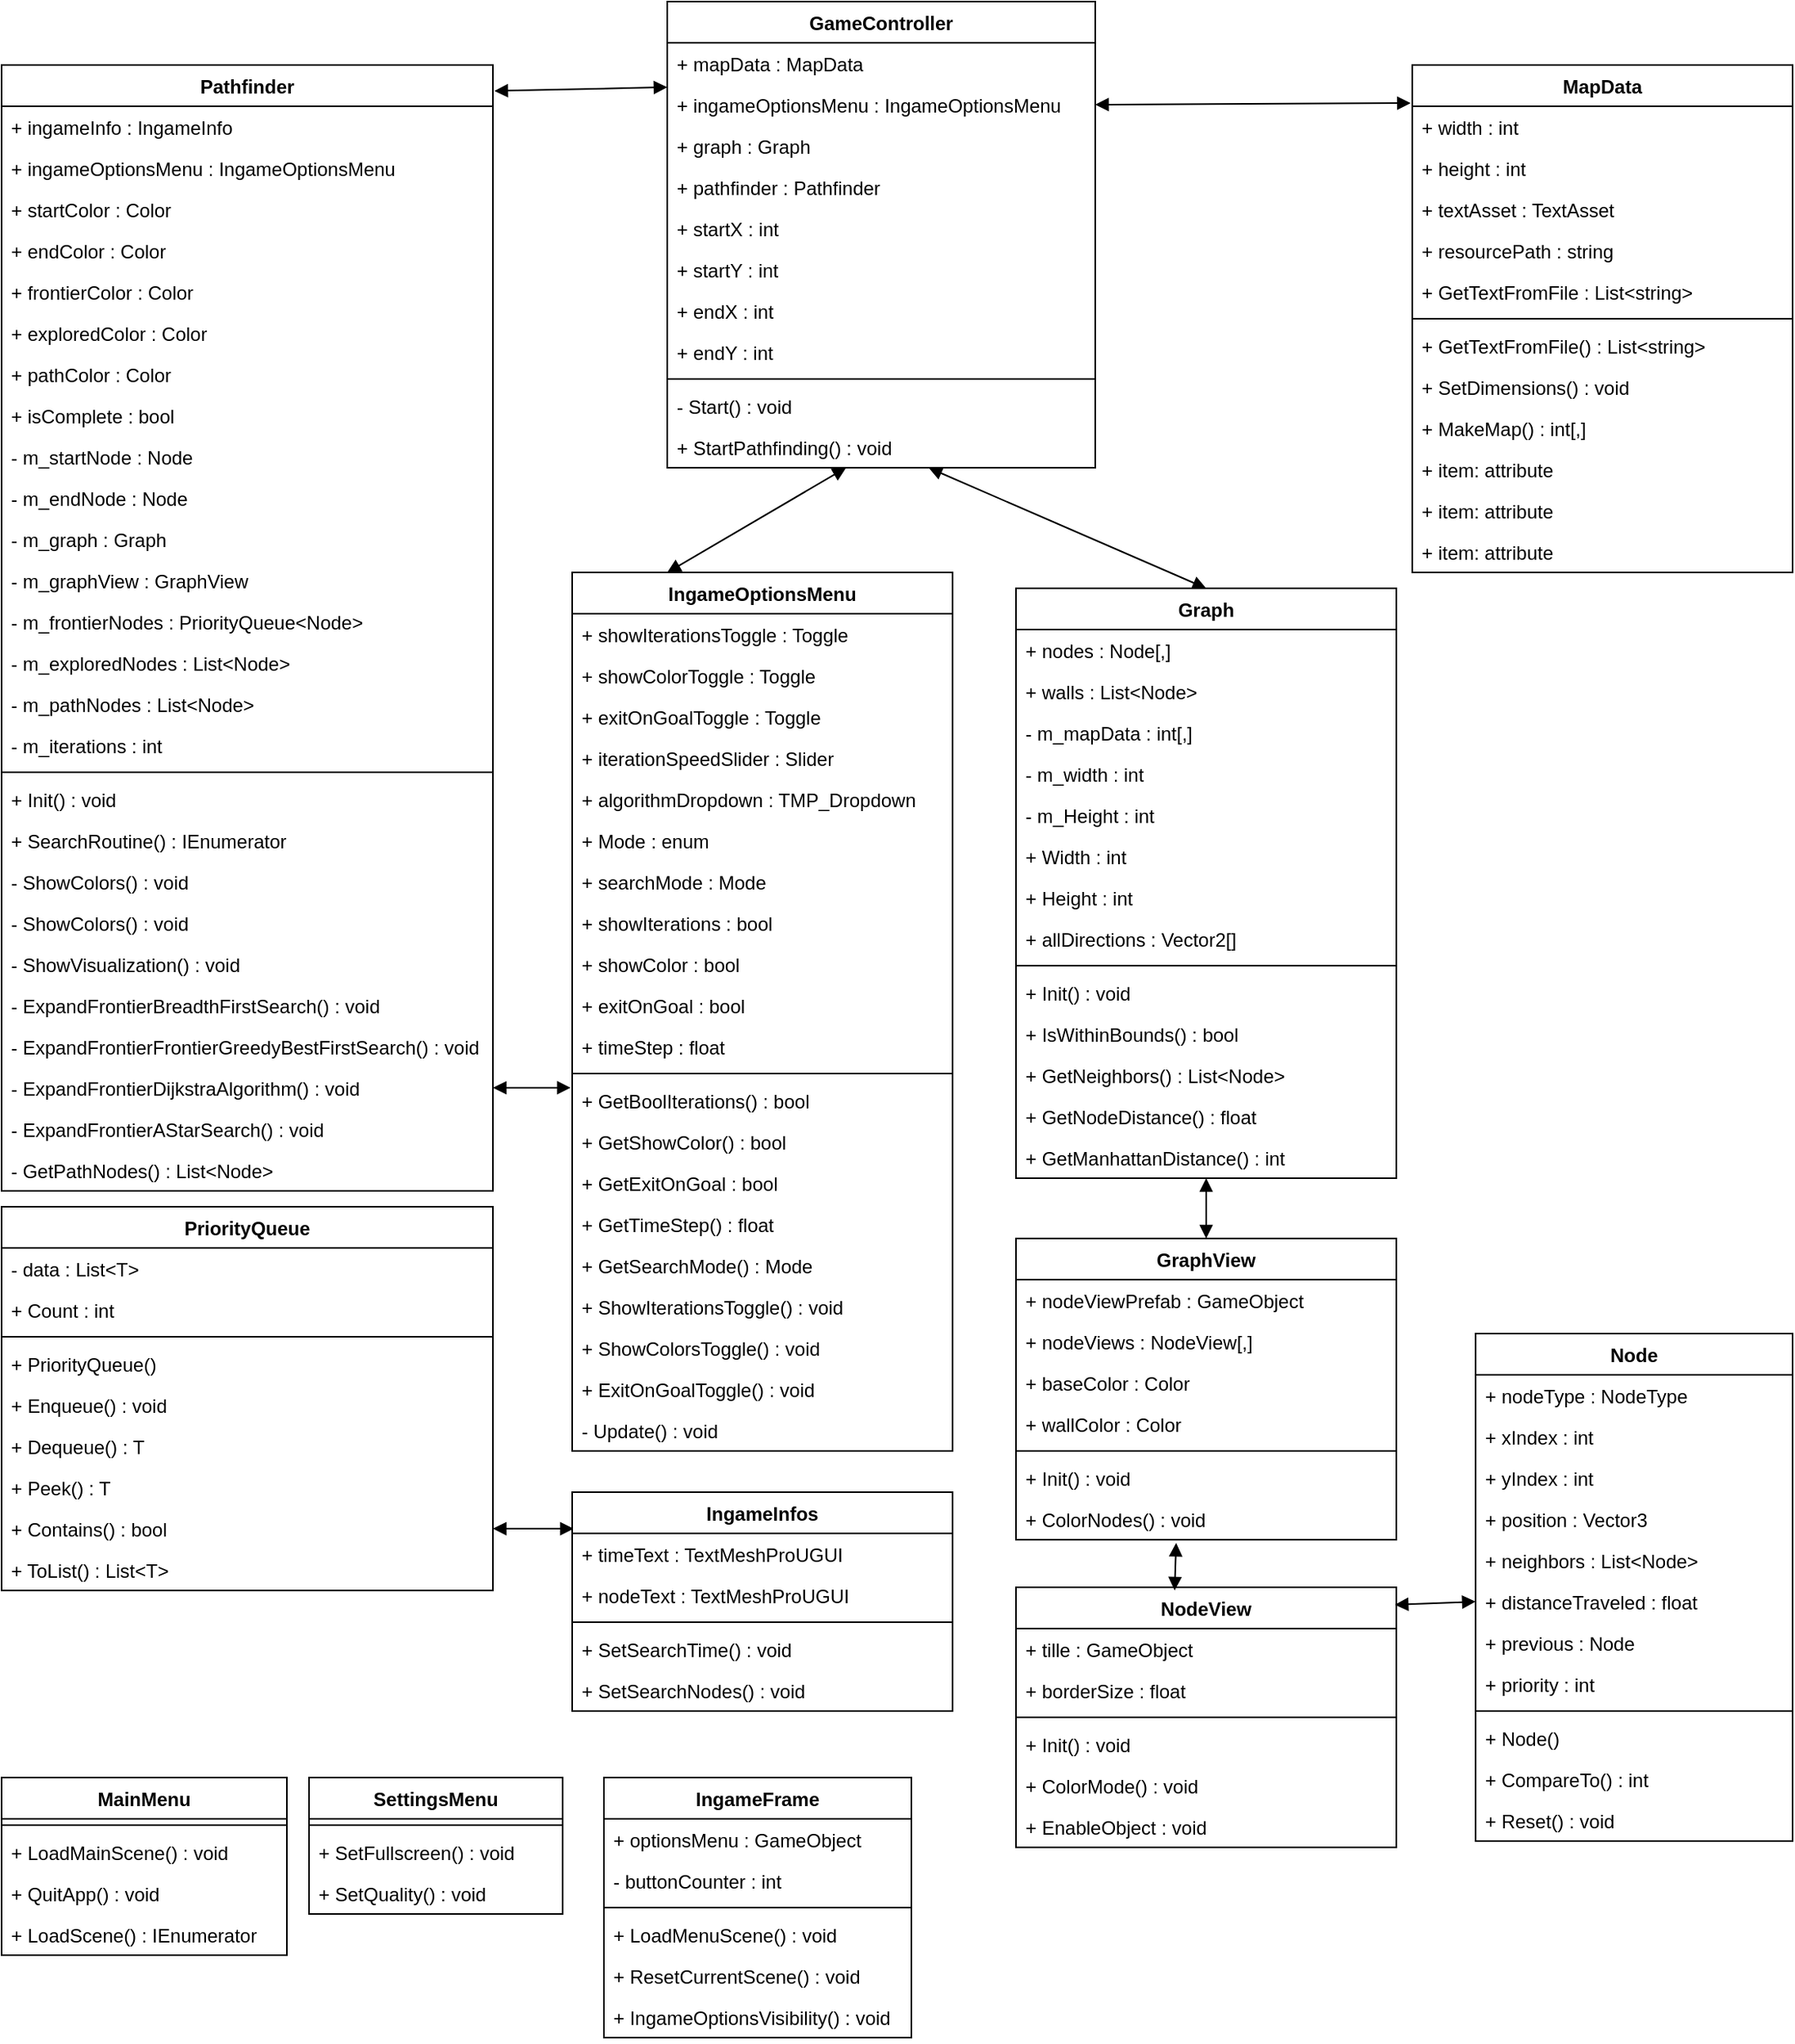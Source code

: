 <mxfile version="13.4.4" type="device"><diagram id="gYRFV_I358_HNDtJbrW7" name="Page-1"><mxGraphModel dx="1422" dy="723" grid="1" gridSize="10" guides="1" tooltips="1" connect="1" arrows="1" fold="1" page="1" pageScale="1" pageWidth="827" pageHeight="1169" math="0" shadow="0"><root><mxCell id="0"/><mxCell id="1" parent="0"/><mxCell id="-Qtno1_UbkN1KLdsbrsb-33" value="Pathfinder" style="swimlane;fontStyle=1;align=center;verticalAlign=top;childLayout=stackLayout;horizontal=1;startSize=26;horizontalStack=0;resizeParent=1;resizeParentMax=0;resizeLast=0;collapsible=1;marginBottom=0;" vertex="1" parent="1"><mxGeometry x="60" y="80" width="310" height="710" as="geometry"/></mxCell><mxCell id="-Qtno1_UbkN1KLdsbrsb-34" value="+ ingameInfo : IngameInfo" style="text;strokeColor=none;fillColor=none;align=left;verticalAlign=top;spacingLeft=4;spacingRight=4;overflow=hidden;rotatable=0;points=[[0,0.5],[1,0.5]];portConstraint=eastwest;" vertex="1" parent="-Qtno1_UbkN1KLdsbrsb-33"><mxGeometry y="26" width="310" height="26" as="geometry"/></mxCell><mxCell id="-Qtno1_UbkN1KLdsbrsb-198" value="+ ingameOptionsMenu : IngameOptionsMenu" style="text;strokeColor=none;fillColor=none;align=left;verticalAlign=top;spacingLeft=4;spacingRight=4;overflow=hidden;rotatable=0;points=[[0,0.5],[1,0.5]];portConstraint=eastwest;" vertex="1" parent="-Qtno1_UbkN1KLdsbrsb-33"><mxGeometry y="52" width="310" height="26" as="geometry"/></mxCell><mxCell id="-Qtno1_UbkN1KLdsbrsb-229" value="+ startColor : Color" style="text;strokeColor=none;fillColor=none;align=left;verticalAlign=top;spacingLeft=4;spacingRight=4;overflow=hidden;rotatable=0;points=[[0,0.5],[1,0.5]];portConstraint=eastwest;" vertex="1" parent="-Qtno1_UbkN1KLdsbrsb-33"><mxGeometry y="78" width="310" height="26" as="geometry"/></mxCell><mxCell id="-Qtno1_UbkN1KLdsbrsb-231" value="+ endColor : Color" style="text;strokeColor=none;fillColor=none;align=left;verticalAlign=top;spacingLeft=4;spacingRight=4;overflow=hidden;rotatable=0;points=[[0,0.5],[1,0.5]];portConstraint=eastwest;" vertex="1" parent="-Qtno1_UbkN1KLdsbrsb-33"><mxGeometry y="104" width="310" height="26" as="geometry"/></mxCell><mxCell id="-Qtno1_UbkN1KLdsbrsb-232" value="+ frontierColor : Color" style="text;strokeColor=none;fillColor=none;align=left;verticalAlign=top;spacingLeft=4;spacingRight=4;overflow=hidden;rotatable=0;points=[[0,0.5],[1,0.5]];portConstraint=eastwest;" vertex="1" parent="-Qtno1_UbkN1KLdsbrsb-33"><mxGeometry y="130" width="310" height="26" as="geometry"/></mxCell><mxCell id="-Qtno1_UbkN1KLdsbrsb-233" value="+ exploredColor : Color" style="text;strokeColor=none;fillColor=none;align=left;verticalAlign=top;spacingLeft=4;spacingRight=4;overflow=hidden;rotatable=0;points=[[0,0.5],[1,0.5]];portConstraint=eastwest;" vertex="1" parent="-Qtno1_UbkN1KLdsbrsb-33"><mxGeometry y="156" width="310" height="26" as="geometry"/></mxCell><mxCell id="-Qtno1_UbkN1KLdsbrsb-230" value="+ pathColor : Color" style="text;strokeColor=none;fillColor=none;align=left;verticalAlign=top;spacingLeft=4;spacingRight=4;overflow=hidden;rotatable=0;points=[[0,0.5],[1,0.5]];portConstraint=eastwest;" vertex="1" parent="-Qtno1_UbkN1KLdsbrsb-33"><mxGeometry y="182" width="310" height="26" as="geometry"/></mxCell><mxCell id="-Qtno1_UbkN1KLdsbrsb-234" value="+ isComplete : bool" style="text;strokeColor=none;fillColor=none;align=left;verticalAlign=top;spacingLeft=4;spacingRight=4;overflow=hidden;rotatable=0;points=[[0,0.5],[1,0.5]];portConstraint=eastwest;" vertex="1" parent="-Qtno1_UbkN1KLdsbrsb-33"><mxGeometry y="208" width="310" height="26" as="geometry"/></mxCell><mxCell id="-Qtno1_UbkN1KLdsbrsb-205" value="- m_startNode : Node" style="text;strokeColor=none;fillColor=none;align=left;verticalAlign=top;spacingLeft=4;spacingRight=4;overflow=hidden;rotatable=0;points=[[0,0.5],[1,0.5]];portConstraint=eastwest;" vertex="1" parent="-Qtno1_UbkN1KLdsbrsb-33"><mxGeometry y="234" width="310" height="26" as="geometry"/></mxCell><mxCell id="-Qtno1_UbkN1KLdsbrsb-197" value="- m_endNode : Node" style="text;strokeColor=none;fillColor=none;align=left;verticalAlign=top;spacingLeft=4;spacingRight=4;overflow=hidden;rotatable=0;points=[[0,0.5],[1,0.5]];portConstraint=eastwest;" vertex="1" parent="-Qtno1_UbkN1KLdsbrsb-33"><mxGeometry y="260" width="310" height="26" as="geometry"/></mxCell><mxCell id="-Qtno1_UbkN1KLdsbrsb-199" value="- m_graph : Graph" style="text;strokeColor=none;fillColor=none;align=left;verticalAlign=top;spacingLeft=4;spacingRight=4;overflow=hidden;rotatable=0;points=[[0,0.5],[1,0.5]];portConstraint=eastwest;" vertex="1" parent="-Qtno1_UbkN1KLdsbrsb-33"><mxGeometry y="286" width="310" height="26" as="geometry"/></mxCell><mxCell id="-Qtno1_UbkN1KLdsbrsb-200" value="- m_graphView : GraphView" style="text;strokeColor=none;fillColor=none;align=left;verticalAlign=top;spacingLeft=4;spacingRight=4;overflow=hidden;rotatable=0;points=[[0,0.5],[1,0.5]];portConstraint=eastwest;" vertex="1" parent="-Qtno1_UbkN1KLdsbrsb-33"><mxGeometry y="312" width="310" height="26" as="geometry"/></mxCell><mxCell id="-Qtno1_UbkN1KLdsbrsb-222" value="- m_frontierNodes : PriorityQueue&lt;Node&gt;" style="text;strokeColor=none;fillColor=none;align=left;verticalAlign=top;spacingLeft=4;spacingRight=4;overflow=hidden;rotatable=0;points=[[0,0.5],[1,0.5]];portConstraint=eastwest;" vertex="1" parent="-Qtno1_UbkN1KLdsbrsb-33"><mxGeometry y="338" width="310" height="26" as="geometry"/></mxCell><mxCell id="-Qtno1_UbkN1KLdsbrsb-228" value="- m_exploredNodes : List&lt;Node&gt;" style="text;strokeColor=none;fillColor=none;align=left;verticalAlign=top;spacingLeft=4;spacingRight=4;overflow=hidden;rotatable=0;points=[[0,0.5],[1,0.5]];portConstraint=eastwest;" vertex="1" parent="-Qtno1_UbkN1KLdsbrsb-33"><mxGeometry y="364" width="310" height="26" as="geometry"/></mxCell><mxCell id="-Qtno1_UbkN1KLdsbrsb-223" value="- m_pathNodes : List&lt;Node&gt;" style="text;strokeColor=none;fillColor=none;align=left;verticalAlign=top;spacingLeft=4;spacingRight=4;overflow=hidden;rotatable=0;points=[[0,0.5],[1,0.5]];portConstraint=eastwest;" vertex="1" parent="-Qtno1_UbkN1KLdsbrsb-33"><mxGeometry y="390" width="310" height="26" as="geometry"/></mxCell><mxCell id="-Qtno1_UbkN1KLdsbrsb-235" value="- m_iterations : int" style="text;strokeColor=none;fillColor=none;align=left;verticalAlign=top;spacingLeft=4;spacingRight=4;overflow=hidden;rotatable=0;points=[[0,0.5],[1,0.5]];portConstraint=eastwest;" vertex="1" parent="-Qtno1_UbkN1KLdsbrsb-33"><mxGeometry y="416" width="310" height="26" as="geometry"/></mxCell><mxCell id="-Qtno1_UbkN1KLdsbrsb-35" value="" style="line;strokeWidth=1;fillColor=none;align=left;verticalAlign=middle;spacingTop=-1;spacingLeft=3;spacingRight=3;rotatable=0;labelPosition=right;points=[];portConstraint=eastwest;" vertex="1" parent="-Qtno1_UbkN1KLdsbrsb-33"><mxGeometry y="442" width="310" height="8" as="geometry"/></mxCell><mxCell id="-Qtno1_UbkN1KLdsbrsb-36" value="+ Init() : void" style="text;strokeColor=none;fillColor=none;align=left;verticalAlign=top;spacingLeft=4;spacingRight=4;overflow=hidden;rotatable=0;points=[[0,0.5],[1,0.5]];portConstraint=eastwest;" vertex="1" parent="-Qtno1_UbkN1KLdsbrsb-33"><mxGeometry y="450" width="310" height="26" as="geometry"/></mxCell><mxCell id="-Qtno1_UbkN1KLdsbrsb-211" value="+ SearchRoutine() : IEnumerator" style="text;strokeColor=none;fillColor=none;align=left;verticalAlign=top;spacingLeft=4;spacingRight=4;overflow=hidden;rotatable=0;points=[[0,0.5],[1,0.5]];portConstraint=eastwest;" vertex="1" parent="-Qtno1_UbkN1KLdsbrsb-33"><mxGeometry y="476" width="310" height="26" as="geometry"/></mxCell><mxCell id="-Qtno1_UbkN1KLdsbrsb-218" value="- ShowColors() : void" style="text;strokeColor=none;fillColor=none;align=left;verticalAlign=top;spacingLeft=4;spacingRight=4;overflow=hidden;rotatable=0;points=[[0,0.5],[1,0.5]];portConstraint=eastwest;" vertex="1" parent="-Qtno1_UbkN1KLdsbrsb-33"><mxGeometry y="502" width="310" height="26" as="geometry"/></mxCell><mxCell id="-Qtno1_UbkN1KLdsbrsb-217" value="- ShowColors() : void" style="text;strokeColor=none;fillColor=none;align=left;verticalAlign=top;spacingLeft=4;spacingRight=4;overflow=hidden;rotatable=0;points=[[0,0.5],[1,0.5]];portConstraint=eastwest;" vertex="1" parent="-Qtno1_UbkN1KLdsbrsb-33"><mxGeometry y="528" width="310" height="26" as="geometry"/></mxCell><mxCell id="-Qtno1_UbkN1KLdsbrsb-239" value="- ShowVisualization() : void" style="text;strokeColor=none;fillColor=none;align=left;verticalAlign=top;spacingLeft=4;spacingRight=4;overflow=hidden;rotatable=0;points=[[0,0.5],[1,0.5]];portConstraint=eastwest;" vertex="1" parent="-Qtno1_UbkN1KLdsbrsb-33"><mxGeometry y="554" width="310" height="26" as="geometry"/></mxCell><mxCell id="-Qtno1_UbkN1KLdsbrsb-240" value="- ExpandFrontierBreadthFirstSearch() : void" style="text;strokeColor=none;fillColor=none;align=left;verticalAlign=top;spacingLeft=4;spacingRight=4;overflow=hidden;rotatable=0;points=[[0,0.5],[1,0.5]];portConstraint=eastwest;" vertex="1" parent="-Qtno1_UbkN1KLdsbrsb-33"><mxGeometry y="580" width="310" height="26" as="geometry"/></mxCell><mxCell id="-Qtno1_UbkN1KLdsbrsb-216" value="- ExpandFrontierFrontierGreedyBestFirstSearch() : void" style="text;strokeColor=none;fillColor=none;align=left;verticalAlign=top;spacingLeft=4;spacingRight=4;overflow=hidden;rotatable=0;points=[[0,0.5],[1,0.5]];portConstraint=eastwest;" vertex="1" parent="-Qtno1_UbkN1KLdsbrsb-33"><mxGeometry y="606" width="310" height="26" as="geometry"/></mxCell><mxCell id="-Qtno1_UbkN1KLdsbrsb-236" value="- ExpandFrontierDijkstraAlgorithm() : void" style="text;strokeColor=none;fillColor=none;align=left;verticalAlign=top;spacingLeft=4;spacingRight=4;overflow=hidden;rotatable=0;points=[[0,0.5],[1,0.5]];portConstraint=eastwest;" vertex="1" parent="-Qtno1_UbkN1KLdsbrsb-33"><mxGeometry y="632" width="310" height="26" as="geometry"/></mxCell><mxCell id="-Qtno1_UbkN1KLdsbrsb-241" value="- ExpandFrontierAStarSearch() : void" style="text;strokeColor=none;fillColor=none;align=left;verticalAlign=top;spacingLeft=4;spacingRight=4;overflow=hidden;rotatable=0;points=[[0,0.5],[1,0.5]];portConstraint=eastwest;" vertex="1" parent="-Qtno1_UbkN1KLdsbrsb-33"><mxGeometry y="658" width="310" height="26" as="geometry"/></mxCell><mxCell id="-Qtno1_UbkN1KLdsbrsb-238" value="- GetPathNodes() : List&lt;Node&gt;" style="text;strokeColor=none;fillColor=none;align=left;verticalAlign=top;spacingLeft=4;spacingRight=4;overflow=hidden;rotatable=0;points=[[0,0.5],[1,0.5]];portConstraint=eastwest;" vertex="1" parent="-Qtno1_UbkN1KLdsbrsb-33"><mxGeometry y="684" width="310" height="26" as="geometry"/></mxCell><mxCell id="-Qtno1_UbkN1KLdsbrsb-1" value="GameController" style="swimlane;fontStyle=1;align=center;verticalAlign=top;childLayout=stackLayout;horizontal=1;startSize=26;horizontalStack=0;resizeParent=1;resizeParentMax=0;resizeLast=0;collapsible=1;marginBottom=0;" vertex="1" parent="1"><mxGeometry x="480" y="40" width="270" height="294" as="geometry"/></mxCell><mxCell id="-Qtno1_UbkN1KLdsbrsb-100" value="+ mapData : MapData" style="text;strokeColor=none;fillColor=none;align=left;verticalAlign=top;spacingLeft=4;spacingRight=4;overflow=hidden;rotatable=0;points=[[0,0.5],[1,0.5]];portConstraint=eastwest;" vertex="1" parent="-Qtno1_UbkN1KLdsbrsb-1"><mxGeometry y="26" width="270" height="26" as="geometry"/></mxCell><mxCell id="-Qtno1_UbkN1KLdsbrsb-101" value="+ ingameOptionsMenu : IngameOptionsMenu" style="text;strokeColor=none;fillColor=none;align=left;verticalAlign=top;spacingLeft=4;spacingRight=4;overflow=hidden;rotatable=0;points=[[0,0.5],[1,0.5]];portConstraint=eastwest;" vertex="1" parent="-Qtno1_UbkN1KLdsbrsb-1"><mxGeometry y="52" width="270" height="26" as="geometry"/></mxCell><mxCell id="-Qtno1_UbkN1KLdsbrsb-2" value="+ graph : Graph" style="text;strokeColor=none;fillColor=none;align=left;verticalAlign=top;spacingLeft=4;spacingRight=4;overflow=hidden;rotatable=0;points=[[0,0.5],[1,0.5]];portConstraint=eastwest;" vertex="1" parent="-Qtno1_UbkN1KLdsbrsb-1"><mxGeometry y="78" width="270" height="26" as="geometry"/></mxCell><mxCell id="-Qtno1_UbkN1KLdsbrsb-103" value="+ pathfinder : Pathfinder" style="text;strokeColor=none;fillColor=none;align=left;verticalAlign=top;spacingLeft=4;spacingRight=4;overflow=hidden;rotatable=0;points=[[0,0.5],[1,0.5]];portConstraint=eastwest;" vertex="1" parent="-Qtno1_UbkN1KLdsbrsb-1"><mxGeometry y="104" width="270" height="26" as="geometry"/></mxCell><mxCell id="-Qtno1_UbkN1KLdsbrsb-102" value="+ startX : int" style="text;strokeColor=none;fillColor=none;align=left;verticalAlign=top;spacingLeft=4;spacingRight=4;overflow=hidden;rotatable=0;points=[[0,0.5],[1,0.5]];portConstraint=eastwest;" vertex="1" parent="-Qtno1_UbkN1KLdsbrsb-1"><mxGeometry y="130" width="270" height="26" as="geometry"/></mxCell><mxCell id="-Qtno1_UbkN1KLdsbrsb-106" value="+ startY : int" style="text;strokeColor=none;fillColor=none;align=left;verticalAlign=top;spacingLeft=4;spacingRight=4;overflow=hidden;rotatable=0;points=[[0,0.5],[1,0.5]];portConstraint=eastwest;" vertex="1" parent="-Qtno1_UbkN1KLdsbrsb-1"><mxGeometry y="156" width="270" height="26" as="geometry"/></mxCell><mxCell id="-Qtno1_UbkN1KLdsbrsb-104" value="+ endX : int" style="text;strokeColor=none;fillColor=none;align=left;verticalAlign=top;spacingLeft=4;spacingRight=4;overflow=hidden;rotatable=0;points=[[0,0.5],[1,0.5]];portConstraint=eastwest;" vertex="1" parent="-Qtno1_UbkN1KLdsbrsb-1"><mxGeometry y="182" width="270" height="26" as="geometry"/></mxCell><mxCell id="-Qtno1_UbkN1KLdsbrsb-105" value="+ endY : int" style="text;strokeColor=none;fillColor=none;align=left;verticalAlign=top;spacingLeft=4;spacingRight=4;overflow=hidden;rotatable=0;points=[[0,0.5],[1,0.5]];portConstraint=eastwest;" vertex="1" parent="-Qtno1_UbkN1KLdsbrsb-1"><mxGeometry y="208" width="270" height="26" as="geometry"/></mxCell><mxCell id="-Qtno1_UbkN1KLdsbrsb-3" value="" style="line;strokeWidth=1;fillColor=none;align=left;verticalAlign=middle;spacingTop=-1;spacingLeft=3;spacingRight=3;rotatable=0;labelPosition=right;points=[];portConstraint=eastwest;" vertex="1" parent="-Qtno1_UbkN1KLdsbrsb-1"><mxGeometry y="234" width="270" height="8" as="geometry"/></mxCell><mxCell id="-Qtno1_UbkN1KLdsbrsb-4" value="- Start() : void" style="text;strokeColor=none;fillColor=none;align=left;verticalAlign=top;spacingLeft=4;spacingRight=4;overflow=hidden;rotatable=0;points=[[0,0.5],[1,0.5]];portConstraint=eastwest;" vertex="1" parent="-Qtno1_UbkN1KLdsbrsb-1"><mxGeometry y="242" width="270" height="26" as="geometry"/></mxCell><mxCell id="-Qtno1_UbkN1KLdsbrsb-109" value="+ StartPathfinding() : void" style="text;strokeColor=none;fillColor=none;align=left;verticalAlign=top;spacingLeft=4;spacingRight=4;overflow=hidden;rotatable=0;points=[[0,0.5],[1,0.5]];portConstraint=eastwest;" vertex="1" parent="-Qtno1_UbkN1KLdsbrsb-1"><mxGeometry y="268" width="270" height="26" as="geometry"/></mxCell><mxCell id="-Qtno1_UbkN1KLdsbrsb-17" value="MapData" style="swimlane;fontStyle=1;align=center;verticalAlign=top;childLayout=stackLayout;horizontal=1;startSize=26;horizontalStack=0;resizeParent=1;resizeParentMax=0;resizeLast=0;collapsible=1;marginBottom=0;" vertex="1" parent="1"><mxGeometry x="950" y="80" width="240" height="320" as="geometry"/></mxCell><mxCell id="-Qtno1_UbkN1KLdsbrsb-18" value="+ width : int" style="text;strokeColor=none;fillColor=none;align=left;verticalAlign=top;spacingLeft=4;spacingRight=4;overflow=hidden;rotatable=0;points=[[0,0.5],[1,0.5]];portConstraint=eastwest;" vertex="1" parent="-Qtno1_UbkN1KLdsbrsb-17"><mxGeometry y="26" width="240" height="26" as="geometry"/></mxCell><mxCell id="-Qtno1_UbkN1KLdsbrsb-147" value="+ height : int" style="text;strokeColor=none;fillColor=none;align=left;verticalAlign=top;spacingLeft=4;spacingRight=4;overflow=hidden;rotatable=0;points=[[0,0.5],[1,0.5]];portConstraint=eastwest;" vertex="1" parent="-Qtno1_UbkN1KLdsbrsb-17"><mxGeometry y="52" width="240" height="26" as="geometry"/></mxCell><mxCell id="-Qtno1_UbkN1KLdsbrsb-149" value="+ textAsset : TextAsset" style="text;strokeColor=none;fillColor=none;align=left;verticalAlign=top;spacingLeft=4;spacingRight=4;overflow=hidden;rotatable=0;points=[[0,0.5],[1,0.5]];portConstraint=eastwest;" vertex="1" parent="-Qtno1_UbkN1KLdsbrsb-17"><mxGeometry y="78" width="240" height="26" as="geometry"/></mxCell><mxCell id="-Qtno1_UbkN1KLdsbrsb-150" value="+ resourcePath : string" style="text;strokeColor=none;fillColor=none;align=left;verticalAlign=top;spacingLeft=4;spacingRight=4;overflow=hidden;rotatable=0;points=[[0,0.5],[1,0.5]];portConstraint=eastwest;" vertex="1" parent="-Qtno1_UbkN1KLdsbrsb-17"><mxGeometry y="104" width="240" height="26" as="geometry"/></mxCell><mxCell id="-Qtno1_UbkN1KLdsbrsb-151" value="+ GetTextFromFile : List&lt;string&gt;" style="text;strokeColor=none;fillColor=none;align=left;verticalAlign=top;spacingLeft=4;spacingRight=4;overflow=hidden;rotatable=0;points=[[0,0.5],[1,0.5]];portConstraint=eastwest;" vertex="1" parent="-Qtno1_UbkN1KLdsbrsb-17"><mxGeometry y="130" width="240" height="26" as="geometry"/></mxCell><mxCell id="-Qtno1_UbkN1KLdsbrsb-19" value="" style="line;strokeWidth=1;fillColor=none;align=left;verticalAlign=middle;spacingTop=-1;spacingLeft=3;spacingRight=3;rotatable=0;labelPosition=right;points=[];portConstraint=eastwest;" vertex="1" parent="-Qtno1_UbkN1KLdsbrsb-17"><mxGeometry y="156" width="240" height="8" as="geometry"/></mxCell><mxCell id="-Qtno1_UbkN1KLdsbrsb-20" value="+ GetTextFromFile() : List&lt;string&gt;" style="text;strokeColor=none;fillColor=none;align=left;verticalAlign=top;spacingLeft=4;spacingRight=4;overflow=hidden;rotatable=0;points=[[0,0.5],[1,0.5]];portConstraint=eastwest;" vertex="1" parent="-Qtno1_UbkN1KLdsbrsb-17"><mxGeometry y="164" width="240" height="26" as="geometry"/></mxCell><mxCell id="-Qtno1_UbkN1KLdsbrsb-155" value="+ SetDimensions() : void" style="text;strokeColor=none;fillColor=none;align=left;verticalAlign=top;spacingLeft=4;spacingRight=4;overflow=hidden;rotatable=0;points=[[0,0.5],[1,0.5]];portConstraint=eastwest;" vertex="1" parent="-Qtno1_UbkN1KLdsbrsb-17"><mxGeometry y="190" width="240" height="26" as="geometry"/></mxCell><mxCell id="-Qtno1_UbkN1KLdsbrsb-154" value="+ MakeMap() : int[,]" style="text;strokeColor=none;fillColor=none;align=left;verticalAlign=top;spacingLeft=4;spacingRight=4;overflow=hidden;rotatable=0;points=[[0,0.5],[1,0.5]];portConstraint=eastwest;" vertex="1" parent="-Qtno1_UbkN1KLdsbrsb-17"><mxGeometry y="216" width="240" height="26" as="geometry"/></mxCell><mxCell id="-Qtno1_UbkN1KLdsbrsb-156" value="+ item: attribute" style="text;strokeColor=none;fillColor=none;align=left;verticalAlign=top;spacingLeft=4;spacingRight=4;overflow=hidden;rotatable=0;points=[[0,0.5],[1,0.5]];portConstraint=eastwest;" vertex="1" parent="-Qtno1_UbkN1KLdsbrsb-17"><mxGeometry y="242" width="240" height="26" as="geometry"/></mxCell><mxCell id="-Qtno1_UbkN1KLdsbrsb-157" value="+ item: attribute" style="text;strokeColor=none;fillColor=none;align=left;verticalAlign=top;spacingLeft=4;spacingRight=4;overflow=hidden;rotatable=0;points=[[0,0.5],[1,0.5]];portConstraint=eastwest;" vertex="1" parent="-Qtno1_UbkN1KLdsbrsb-17"><mxGeometry y="268" width="240" height="26" as="geometry"/></mxCell><mxCell id="-Qtno1_UbkN1KLdsbrsb-158" value="+ item: attribute" style="text;strokeColor=none;fillColor=none;align=left;verticalAlign=top;spacingLeft=4;spacingRight=4;overflow=hidden;rotatable=0;points=[[0,0.5],[1,0.5]];portConstraint=eastwest;" vertex="1" parent="-Qtno1_UbkN1KLdsbrsb-17"><mxGeometry y="294" width="240" height="26" as="geometry"/></mxCell><mxCell id="-Qtno1_UbkN1KLdsbrsb-41" value="PriorityQueue" style="swimlane;fontStyle=1;align=center;verticalAlign=top;childLayout=stackLayout;horizontal=1;startSize=26;horizontalStack=0;resizeParent=1;resizeParentMax=0;resizeLast=0;collapsible=1;marginBottom=0;" vertex="1" parent="1"><mxGeometry x="60" y="800" width="310" height="242" as="geometry"/></mxCell><mxCell id="-Qtno1_UbkN1KLdsbrsb-42" value="- data : List&lt;T&gt;" style="text;strokeColor=none;fillColor=none;align=left;verticalAlign=top;spacingLeft=4;spacingRight=4;overflow=hidden;rotatable=0;points=[[0,0.5],[1,0.5]];portConstraint=eastwest;" vertex="1" parent="-Qtno1_UbkN1KLdsbrsb-41"><mxGeometry y="26" width="310" height="26" as="geometry"/></mxCell><mxCell id="-Qtno1_UbkN1KLdsbrsb-207" value="+ Count : int" style="text;strokeColor=none;fillColor=none;align=left;verticalAlign=top;spacingLeft=4;spacingRight=4;overflow=hidden;rotatable=0;points=[[0,0.5],[1,0.5]];portConstraint=eastwest;" vertex="1" parent="-Qtno1_UbkN1KLdsbrsb-41"><mxGeometry y="52" width="310" height="26" as="geometry"/></mxCell><mxCell id="-Qtno1_UbkN1KLdsbrsb-43" value="" style="line;strokeWidth=1;fillColor=none;align=left;verticalAlign=middle;spacingTop=-1;spacingLeft=3;spacingRight=3;rotatable=0;labelPosition=right;points=[];portConstraint=eastwest;" vertex="1" parent="-Qtno1_UbkN1KLdsbrsb-41"><mxGeometry y="78" width="310" height="8" as="geometry"/></mxCell><mxCell id="-Qtno1_UbkN1KLdsbrsb-44" value="+ PriorityQueue()" style="text;strokeColor=none;fillColor=none;align=left;verticalAlign=top;spacingLeft=4;spacingRight=4;overflow=hidden;rotatable=0;points=[[0,0.5],[1,0.5]];portConstraint=eastwest;" vertex="1" parent="-Qtno1_UbkN1KLdsbrsb-41"><mxGeometry y="86" width="310" height="26" as="geometry"/></mxCell><mxCell id="-Qtno1_UbkN1KLdsbrsb-213" value="+ Enqueue() : void" style="text;strokeColor=none;fillColor=none;align=left;verticalAlign=top;spacingLeft=4;spacingRight=4;overflow=hidden;rotatable=0;points=[[0,0.5],[1,0.5]];portConstraint=eastwest;" vertex="1" parent="-Qtno1_UbkN1KLdsbrsb-41"><mxGeometry y="112" width="310" height="26" as="geometry"/></mxCell><mxCell id="-Qtno1_UbkN1KLdsbrsb-215" value="+ Dequeue() : T" style="text;strokeColor=none;fillColor=none;align=left;verticalAlign=top;spacingLeft=4;spacingRight=4;overflow=hidden;rotatable=0;points=[[0,0.5],[1,0.5]];portConstraint=eastwest;" vertex="1" parent="-Qtno1_UbkN1KLdsbrsb-41"><mxGeometry y="138" width="310" height="26" as="geometry"/></mxCell><mxCell id="-Qtno1_UbkN1KLdsbrsb-214" value="+ Peek() : T" style="text;strokeColor=none;fillColor=none;align=left;verticalAlign=top;spacingLeft=4;spacingRight=4;overflow=hidden;rotatable=0;points=[[0,0.5],[1,0.5]];portConstraint=eastwest;" vertex="1" parent="-Qtno1_UbkN1KLdsbrsb-41"><mxGeometry y="164" width="310" height="26" as="geometry"/></mxCell><mxCell id="-Qtno1_UbkN1KLdsbrsb-242" value="+ Contains() : bool" style="text;strokeColor=none;fillColor=none;align=left;verticalAlign=top;spacingLeft=4;spacingRight=4;overflow=hidden;rotatable=0;points=[[0,0.5],[1,0.5]];portConstraint=eastwest;" vertex="1" parent="-Qtno1_UbkN1KLdsbrsb-41"><mxGeometry y="190" width="310" height="26" as="geometry"/></mxCell><mxCell id="-Qtno1_UbkN1KLdsbrsb-243" value="+ ToList() : List&lt;T&gt;" style="text;strokeColor=none;fillColor=none;align=left;verticalAlign=top;spacingLeft=4;spacingRight=4;overflow=hidden;rotatable=0;points=[[0,0.5],[1,0.5]];portConstraint=eastwest;" vertex="1" parent="-Qtno1_UbkN1KLdsbrsb-41"><mxGeometry y="216" width="310" height="26" as="geometry"/></mxCell><mxCell id="-Qtno1_UbkN1KLdsbrsb-246" value="" style="endArrow=block;startArrow=block;endFill=1;startFill=1;html=1;exitX=1;exitY=0.5;exitDx=0;exitDy=0;entryX=-0.004;entryY=-0.077;entryDx=0;entryDy=0;entryPerimeter=0;" edge="1" parent="1" source="-Qtno1_UbkN1KLdsbrsb-101" target="-Qtno1_UbkN1KLdsbrsb-18"><mxGeometry width="160" relative="1" as="geometry"><mxPoint x="770" y="110" as="sourcePoint"/><mxPoint x="930" y="107" as="targetPoint"/></mxGeometry></mxCell><mxCell id="-Qtno1_UbkN1KLdsbrsb-247" value="" style="endArrow=block;startArrow=block;endFill=1;startFill=1;html=1;exitX=0.25;exitY=0;exitDx=0;exitDy=0;" edge="1" parent="1" source="-Qtno1_UbkN1KLdsbrsb-5" target="-Qtno1_UbkN1KLdsbrsb-109"><mxGeometry width="160" relative="1" as="geometry"><mxPoint x="750" y="360" as="sourcePoint"/><mxPoint x="741" y="370" as="targetPoint"/></mxGeometry></mxCell><mxCell id="-Qtno1_UbkN1KLdsbrsb-248" value="" style="endArrow=block;startArrow=block;endFill=1;startFill=1;html=1;exitX=0.5;exitY=0;exitDx=0;exitDy=0;" edge="1" parent="1" source="-Qtno1_UbkN1KLdsbrsb-45" target="-Qtno1_UbkN1KLdsbrsb-109"><mxGeometry width="160" relative="1" as="geometry"><mxPoint x="490" y="370" as="sourcePoint"/><mxPoint x="522" y="360" as="targetPoint"/></mxGeometry></mxCell><mxCell id="-Qtno1_UbkN1KLdsbrsb-249" value="" style="endArrow=block;startArrow=block;endFill=1;startFill=1;html=1;exitX=1.003;exitY=0.023;exitDx=0;exitDy=0;exitPerimeter=0;" edge="1" parent="1" source="-Qtno1_UbkN1KLdsbrsb-33"><mxGeometry width="160" relative="1" as="geometry"><mxPoint x="410" y="110" as="sourcePoint"/><mxPoint x="480" y="94" as="targetPoint"/></mxGeometry></mxCell><mxCell id="-Qtno1_UbkN1KLdsbrsb-5" value="IngameOptionsMenu" style="swimlane;fontStyle=1;align=center;verticalAlign=top;childLayout=stackLayout;horizontal=1;startSize=26;horizontalStack=0;resizeParent=1;resizeParentMax=0;resizeLast=0;collapsible=1;marginBottom=0;" vertex="1" parent="1"><mxGeometry x="420" y="400" width="240" height="554" as="geometry"/></mxCell><mxCell id="-Qtno1_UbkN1KLdsbrsb-6" value="+ showIterationsToggle : Toggle" style="text;strokeColor=none;fillColor=none;align=left;verticalAlign=top;spacingLeft=4;spacingRight=4;overflow=hidden;rotatable=0;points=[[0,0.5],[1,0.5]];portConstraint=eastwest;" vertex="1" parent="-Qtno1_UbkN1KLdsbrsb-5"><mxGeometry y="26" width="240" height="26" as="geometry"/></mxCell><mxCell id="-Qtno1_UbkN1KLdsbrsb-117" value="+ showColorToggle : Toggle" style="text;strokeColor=none;fillColor=none;align=left;verticalAlign=top;spacingLeft=4;spacingRight=4;overflow=hidden;rotatable=0;points=[[0,0.5],[1,0.5]];portConstraint=eastwest;" vertex="1" parent="-Qtno1_UbkN1KLdsbrsb-5"><mxGeometry y="52" width="240" height="26" as="geometry"/></mxCell><mxCell id="-Qtno1_UbkN1KLdsbrsb-118" value="+ exitOnGoalToggle : Toggle" style="text;strokeColor=none;fillColor=none;align=left;verticalAlign=top;spacingLeft=4;spacingRight=4;overflow=hidden;rotatable=0;points=[[0,0.5],[1,0.5]];portConstraint=eastwest;" vertex="1" parent="-Qtno1_UbkN1KLdsbrsb-5"><mxGeometry y="78" width="240" height="26" as="geometry"/></mxCell><mxCell id="-Qtno1_UbkN1KLdsbrsb-120" value="+ iterationSpeedSlider : Slider" style="text;strokeColor=none;fillColor=none;align=left;verticalAlign=top;spacingLeft=4;spacingRight=4;overflow=hidden;rotatable=0;points=[[0,0.5],[1,0.5]];portConstraint=eastwest;" vertex="1" parent="-Qtno1_UbkN1KLdsbrsb-5"><mxGeometry y="104" width="240" height="26" as="geometry"/></mxCell><mxCell id="-Qtno1_UbkN1KLdsbrsb-121" value="+ algorithmDropdown : TMP_Dropdown" style="text;strokeColor=none;fillColor=none;align=left;verticalAlign=top;spacingLeft=4;spacingRight=4;overflow=hidden;rotatable=0;points=[[0,0.5],[1,0.5]];portConstraint=eastwest;" vertex="1" parent="-Qtno1_UbkN1KLdsbrsb-5"><mxGeometry y="130" width="240" height="26" as="geometry"/></mxCell><mxCell id="-Qtno1_UbkN1KLdsbrsb-124" value="+ Mode : enum" style="text;strokeColor=none;fillColor=none;align=left;verticalAlign=top;spacingLeft=4;spacingRight=4;overflow=hidden;rotatable=0;points=[[0,0.5],[1,0.5]];portConstraint=eastwest;" vertex="1" parent="-Qtno1_UbkN1KLdsbrsb-5"><mxGeometry y="156" width="240" height="26" as="geometry"/></mxCell><mxCell id="-Qtno1_UbkN1KLdsbrsb-119" value="+ searchMode : Mode" style="text;strokeColor=none;fillColor=none;align=left;verticalAlign=top;spacingLeft=4;spacingRight=4;overflow=hidden;rotatable=0;points=[[0,0.5],[1,0.5]];portConstraint=eastwest;" vertex="1" parent="-Qtno1_UbkN1KLdsbrsb-5"><mxGeometry y="182" width="240" height="26" as="geometry"/></mxCell><mxCell id="-Qtno1_UbkN1KLdsbrsb-127" value="+ showIterations : bool" style="text;strokeColor=none;fillColor=none;align=left;verticalAlign=top;spacingLeft=4;spacingRight=4;overflow=hidden;rotatable=0;points=[[0,0.5],[1,0.5]];portConstraint=eastwest;" vertex="1" parent="-Qtno1_UbkN1KLdsbrsb-5"><mxGeometry y="208" width="240" height="26" as="geometry"/></mxCell><mxCell id="-Qtno1_UbkN1KLdsbrsb-128" value="+ showColor : bool" style="text;strokeColor=none;fillColor=none;align=left;verticalAlign=top;spacingLeft=4;spacingRight=4;overflow=hidden;rotatable=0;points=[[0,0.5],[1,0.5]];portConstraint=eastwest;" vertex="1" parent="-Qtno1_UbkN1KLdsbrsb-5"><mxGeometry y="234" width="240" height="26" as="geometry"/></mxCell><mxCell id="-Qtno1_UbkN1KLdsbrsb-130" value="+ exitOnGoal : bool" style="text;strokeColor=none;fillColor=none;align=left;verticalAlign=top;spacingLeft=4;spacingRight=4;overflow=hidden;rotatable=0;points=[[0,0.5],[1,0.5]];portConstraint=eastwest;" vertex="1" parent="-Qtno1_UbkN1KLdsbrsb-5"><mxGeometry y="260" width="240" height="26" as="geometry"/></mxCell><mxCell id="-Qtno1_UbkN1KLdsbrsb-129" value="+ timeStep : float" style="text;strokeColor=none;fillColor=none;align=left;verticalAlign=top;spacingLeft=4;spacingRight=4;overflow=hidden;rotatable=0;points=[[0,0.5],[1,0.5]];portConstraint=eastwest;" vertex="1" parent="-Qtno1_UbkN1KLdsbrsb-5"><mxGeometry y="286" width="240" height="26" as="geometry"/></mxCell><mxCell id="-Qtno1_UbkN1KLdsbrsb-7" value="" style="line;strokeWidth=1;fillColor=none;align=left;verticalAlign=middle;spacingTop=-1;spacingLeft=3;spacingRight=3;rotatable=0;labelPosition=right;points=[];portConstraint=eastwest;" vertex="1" parent="-Qtno1_UbkN1KLdsbrsb-5"><mxGeometry y="312" width="240" height="8" as="geometry"/></mxCell><mxCell id="-Qtno1_UbkN1KLdsbrsb-8" value="+ GetBoolIterations() : bool" style="text;strokeColor=none;fillColor=none;align=left;verticalAlign=top;spacingLeft=4;spacingRight=4;overflow=hidden;rotatable=0;points=[[0,0.5],[1,0.5]];portConstraint=eastwest;" vertex="1" parent="-Qtno1_UbkN1KLdsbrsb-5"><mxGeometry y="320" width="240" height="26" as="geometry"/></mxCell><mxCell id="-Qtno1_UbkN1KLdsbrsb-131" value="+ GetShowColor() : bool" style="text;strokeColor=none;fillColor=none;align=left;verticalAlign=top;spacingLeft=4;spacingRight=4;overflow=hidden;rotatable=0;points=[[0,0.5],[1,0.5]];portConstraint=eastwest;" vertex="1" parent="-Qtno1_UbkN1KLdsbrsb-5"><mxGeometry y="346" width="240" height="26" as="geometry"/></mxCell><mxCell id="-Qtno1_UbkN1KLdsbrsb-133" value="+ GetExitOnGoal : bool" style="text;strokeColor=none;fillColor=none;align=left;verticalAlign=top;spacingLeft=4;spacingRight=4;overflow=hidden;rotatable=0;points=[[0,0.5],[1,0.5]];portConstraint=eastwest;" vertex="1" parent="-Qtno1_UbkN1KLdsbrsb-5"><mxGeometry y="372" width="240" height="26" as="geometry"/></mxCell><mxCell id="-Qtno1_UbkN1KLdsbrsb-132" value="+ GetTimeStep() : float" style="text;strokeColor=none;fillColor=none;align=left;verticalAlign=top;spacingLeft=4;spacingRight=4;overflow=hidden;rotatable=0;points=[[0,0.5],[1,0.5]];portConstraint=eastwest;" vertex="1" parent="-Qtno1_UbkN1KLdsbrsb-5"><mxGeometry y="398" width="240" height="26" as="geometry"/></mxCell><mxCell id="-Qtno1_UbkN1KLdsbrsb-134" value="+ GetSearchMode() : Mode" style="text;strokeColor=none;fillColor=none;align=left;verticalAlign=top;spacingLeft=4;spacingRight=4;overflow=hidden;rotatable=0;points=[[0,0.5],[1,0.5]];portConstraint=eastwest;" vertex="1" parent="-Qtno1_UbkN1KLdsbrsb-5"><mxGeometry y="424" width="240" height="26" as="geometry"/></mxCell><mxCell id="-Qtno1_UbkN1KLdsbrsb-136" value="+ ShowIterationsToggle() : void" style="text;strokeColor=none;fillColor=none;align=left;verticalAlign=top;spacingLeft=4;spacingRight=4;overflow=hidden;rotatable=0;points=[[0,0.5],[1,0.5]];portConstraint=eastwest;" vertex="1" parent="-Qtno1_UbkN1KLdsbrsb-5"><mxGeometry y="450" width="240" height="26" as="geometry"/></mxCell><mxCell id="-Qtno1_UbkN1KLdsbrsb-135" value="+ ShowColorsToggle() : void" style="text;strokeColor=none;fillColor=none;align=left;verticalAlign=top;spacingLeft=4;spacingRight=4;overflow=hidden;rotatable=0;points=[[0,0.5],[1,0.5]];portConstraint=eastwest;" vertex="1" parent="-Qtno1_UbkN1KLdsbrsb-5"><mxGeometry y="476" width="240" height="26" as="geometry"/></mxCell><mxCell id="-Qtno1_UbkN1KLdsbrsb-137" value="+ ExitOnGoalToggle() : void" style="text;strokeColor=none;fillColor=none;align=left;verticalAlign=top;spacingLeft=4;spacingRight=4;overflow=hidden;rotatable=0;points=[[0,0.5],[1,0.5]];portConstraint=eastwest;" vertex="1" parent="-Qtno1_UbkN1KLdsbrsb-5"><mxGeometry y="502" width="240" height="26" as="geometry"/></mxCell><mxCell id="-Qtno1_UbkN1KLdsbrsb-138" value="- Update() : void" style="text;strokeColor=none;fillColor=none;align=left;verticalAlign=top;spacingLeft=4;spacingRight=4;overflow=hidden;rotatable=0;points=[[0,0.5],[1,0.5]];portConstraint=eastwest;" vertex="1" parent="-Qtno1_UbkN1KLdsbrsb-5"><mxGeometry y="528" width="240" height="26" as="geometry"/></mxCell><mxCell id="-Qtno1_UbkN1KLdsbrsb-45" value="Graph" style="swimlane;fontStyle=1;align=center;verticalAlign=top;childLayout=stackLayout;horizontal=1;startSize=26;horizontalStack=0;resizeParent=1;resizeParentMax=0;resizeLast=0;collapsible=1;marginBottom=0;" vertex="1" parent="1"><mxGeometry x="700" y="410" width="240" height="372" as="geometry"/></mxCell><mxCell id="-Qtno1_UbkN1KLdsbrsb-193" value="+ nodes : Node[,]" style="text;strokeColor=none;fillColor=none;align=left;verticalAlign=top;spacingLeft=4;spacingRight=4;overflow=hidden;rotatable=0;points=[[0,0.5],[1,0.5]];portConstraint=eastwest;" vertex="1" parent="-Qtno1_UbkN1KLdsbrsb-45"><mxGeometry y="26" width="240" height="26" as="geometry"/></mxCell><mxCell id="-Qtno1_UbkN1KLdsbrsb-191" value="+ walls : List&lt;Node&gt;" style="text;strokeColor=none;fillColor=none;align=left;verticalAlign=top;spacingLeft=4;spacingRight=4;overflow=hidden;rotatable=0;points=[[0,0.5],[1,0.5]];portConstraint=eastwest;" vertex="1" parent="-Qtno1_UbkN1KLdsbrsb-45"><mxGeometry y="52" width="240" height="26" as="geometry"/></mxCell><mxCell id="-Qtno1_UbkN1KLdsbrsb-192" value="- m_mapData : int[,]" style="text;strokeColor=none;fillColor=none;align=left;verticalAlign=top;spacingLeft=4;spacingRight=4;overflow=hidden;rotatable=0;points=[[0,0.5],[1,0.5]];portConstraint=eastwest;" vertex="1" parent="-Qtno1_UbkN1KLdsbrsb-45"><mxGeometry y="78" width="240" height="26" as="geometry"/></mxCell><mxCell id="-Qtno1_UbkN1KLdsbrsb-190" value="- m_width : int" style="text;strokeColor=none;fillColor=none;align=left;verticalAlign=top;spacingLeft=4;spacingRight=4;overflow=hidden;rotatable=0;points=[[0,0.5],[1,0.5]];portConstraint=eastwest;" vertex="1" parent="-Qtno1_UbkN1KLdsbrsb-45"><mxGeometry y="104" width="240" height="26" as="geometry"/></mxCell><mxCell id="-Qtno1_UbkN1KLdsbrsb-46" value="- m_Height : int" style="text;strokeColor=none;fillColor=none;align=left;verticalAlign=top;spacingLeft=4;spacingRight=4;overflow=hidden;rotatable=0;points=[[0,0.5],[1,0.5]];portConstraint=eastwest;" vertex="1" parent="-Qtno1_UbkN1KLdsbrsb-45"><mxGeometry y="130" width="240" height="26" as="geometry"/></mxCell><mxCell id="-Qtno1_UbkN1KLdsbrsb-189" value="+ Width : int" style="text;strokeColor=none;fillColor=none;align=left;verticalAlign=top;spacingLeft=4;spacingRight=4;overflow=hidden;rotatable=0;points=[[0,0.5],[1,0.5]];portConstraint=eastwest;" vertex="1" parent="-Qtno1_UbkN1KLdsbrsb-45"><mxGeometry y="156" width="240" height="26" as="geometry"/></mxCell><mxCell id="-Qtno1_UbkN1KLdsbrsb-219" value="+ Height : int" style="text;strokeColor=none;fillColor=none;align=left;verticalAlign=top;spacingLeft=4;spacingRight=4;overflow=hidden;rotatable=0;points=[[0,0.5],[1,0.5]];portConstraint=eastwest;" vertex="1" parent="-Qtno1_UbkN1KLdsbrsb-45"><mxGeometry y="182" width="240" height="26" as="geometry"/></mxCell><mxCell id="-Qtno1_UbkN1KLdsbrsb-220" value="+ allDirections : Vector2[]" style="text;strokeColor=none;fillColor=none;align=left;verticalAlign=top;spacingLeft=4;spacingRight=4;overflow=hidden;rotatable=0;points=[[0,0.5],[1,0.5]];portConstraint=eastwest;" vertex="1" parent="-Qtno1_UbkN1KLdsbrsb-45"><mxGeometry y="208" width="240" height="26" as="geometry"/></mxCell><mxCell id="-Qtno1_UbkN1KLdsbrsb-47" value="" style="line;strokeWidth=1;fillColor=none;align=left;verticalAlign=middle;spacingTop=-1;spacingLeft=3;spacingRight=3;rotatable=0;labelPosition=right;points=[];portConstraint=eastwest;" vertex="1" parent="-Qtno1_UbkN1KLdsbrsb-45"><mxGeometry y="234" width="240" height="8" as="geometry"/></mxCell><mxCell id="-Qtno1_UbkN1KLdsbrsb-194" value="+ Init() : void" style="text;strokeColor=none;fillColor=none;align=left;verticalAlign=top;spacingLeft=4;spacingRight=4;overflow=hidden;rotatable=0;points=[[0,0.5],[1,0.5]];portConstraint=eastwest;" vertex="1" parent="-Qtno1_UbkN1KLdsbrsb-45"><mxGeometry y="242" width="240" height="26" as="geometry"/></mxCell><mxCell id="-Qtno1_UbkN1KLdsbrsb-195" value="+ IsWithinBounds() : bool" style="text;strokeColor=none;fillColor=none;align=left;verticalAlign=top;spacingLeft=4;spacingRight=4;overflow=hidden;rotatable=0;points=[[0,0.5],[1,0.5]];portConstraint=eastwest;" vertex="1" parent="-Qtno1_UbkN1KLdsbrsb-45"><mxGeometry y="268" width="240" height="26" as="geometry"/></mxCell><mxCell id="-Qtno1_UbkN1KLdsbrsb-196" value="+ GetNeighbors() : List&lt;Node&gt;" style="text;strokeColor=none;fillColor=none;align=left;verticalAlign=top;spacingLeft=4;spacingRight=4;overflow=hidden;rotatable=0;points=[[0,0.5],[1,0.5]];portConstraint=eastwest;" vertex="1" parent="-Qtno1_UbkN1KLdsbrsb-45"><mxGeometry y="294" width="240" height="26" as="geometry"/></mxCell><mxCell id="-Qtno1_UbkN1KLdsbrsb-48" value="+ GetNodeDistance() : float" style="text;strokeColor=none;fillColor=none;align=left;verticalAlign=top;spacingLeft=4;spacingRight=4;overflow=hidden;rotatable=0;points=[[0,0.5],[1,0.5]];portConstraint=eastwest;" vertex="1" parent="-Qtno1_UbkN1KLdsbrsb-45"><mxGeometry y="320" width="240" height="26" as="geometry"/></mxCell><mxCell id="-Qtno1_UbkN1KLdsbrsb-221" value="+ GetManhattanDistance() : int" style="text;strokeColor=none;fillColor=none;align=left;verticalAlign=top;spacingLeft=4;spacingRight=4;overflow=hidden;rotatable=0;points=[[0,0.5],[1,0.5]];portConstraint=eastwest;" vertex="1" parent="-Qtno1_UbkN1KLdsbrsb-45"><mxGeometry y="346" width="240" height="26" as="geometry"/></mxCell><mxCell id="-Qtno1_UbkN1KLdsbrsb-250" value="" style="endArrow=block;startArrow=block;endFill=1;startFill=1;html=1;exitX=1;exitY=0.5;exitDx=0;exitDy=0;entryX=-0.004;entryY=0.192;entryDx=0;entryDy=0;entryPerimeter=0;" edge="1" parent="1" source="-Qtno1_UbkN1KLdsbrsb-236" target="-Qtno1_UbkN1KLdsbrsb-8"><mxGeometry width="160" relative="1" as="geometry"><mxPoint x="380" y="730" as="sourcePoint"/><mxPoint x="540" y="730" as="targetPoint"/></mxGeometry></mxCell><mxCell id="-Qtno1_UbkN1KLdsbrsb-251" value="" style="endArrow=block;startArrow=block;endFill=1;startFill=1;html=1;exitX=1;exitY=0.5;exitDx=0;exitDy=0;entryX=0.004;entryY=0.167;entryDx=0;entryDy=0;entryPerimeter=0;" edge="1" parent="1" source="-Qtno1_UbkN1KLdsbrsb-242" target="-Qtno1_UbkN1KLdsbrsb-9"><mxGeometry width="160" relative="1" as="geometry"><mxPoint x="370" y="970" as="sourcePoint"/><mxPoint x="530" y="970" as="targetPoint"/></mxGeometry></mxCell><mxCell id="-Qtno1_UbkN1KLdsbrsb-9" value="IngameInfos" style="swimlane;fontStyle=1;align=center;verticalAlign=top;childLayout=stackLayout;horizontal=1;startSize=26;horizontalStack=0;resizeParent=1;resizeParentMax=0;resizeLast=0;collapsible=1;marginBottom=0;" vertex="1" parent="1"><mxGeometry x="420" y="980" width="240" height="138" as="geometry"/></mxCell><mxCell id="-Qtno1_UbkN1KLdsbrsb-10" value="+ timeText : TextMeshProUGUI" style="text;strokeColor=none;fillColor=none;align=left;verticalAlign=top;spacingLeft=4;spacingRight=4;overflow=hidden;rotatable=0;points=[[0,0.5],[1,0.5]];portConstraint=eastwest;" vertex="1" parent="-Qtno1_UbkN1KLdsbrsb-9"><mxGeometry y="26" width="240" height="26" as="geometry"/></mxCell><mxCell id="-Qtno1_UbkN1KLdsbrsb-139" value="+ nodeText : TextMeshProUGUI" style="text;strokeColor=none;fillColor=none;align=left;verticalAlign=top;spacingLeft=4;spacingRight=4;overflow=hidden;rotatable=0;points=[[0,0.5],[1,0.5]];portConstraint=eastwest;" vertex="1" parent="-Qtno1_UbkN1KLdsbrsb-9"><mxGeometry y="52" width="240" height="26" as="geometry"/></mxCell><mxCell id="-Qtno1_UbkN1KLdsbrsb-11" value="" style="line;strokeWidth=1;fillColor=none;align=left;verticalAlign=middle;spacingTop=-1;spacingLeft=3;spacingRight=3;rotatable=0;labelPosition=right;points=[];portConstraint=eastwest;" vertex="1" parent="-Qtno1_UbkN1KLdsbrsb-9"><mxGeometry y="78" width="240" height="8" as="geometry"/></mxCell><mxCell id="-Qtno1_UbkN1KLdsbrsb-12" value="+ SetSearchTime() : void" style="text;strokeColor=none;fillColor=none;align=left;verticalAlign=top;spacingLeft=4;spacingRight=4;overflow=hidden;rotatable=0;points=[[0,0.5],[1,0.5]];portConstraint=eastwest;" vertex="1" parent="-Qtno1_UbkN1KLdsbrsb-9"><mxGeometry y="86" width="240" height="26" as="geometry"/></mxCell><mxCell id="-Qtno1_UbkN1KLdsbrsb-140" value="+ SetSearchNodes() : void" style="text;strokeColor=none;fillColor=none;align=left;verticalAlign=top;spacingLeft=4;spacingRight=4;overflow=hidden;rotatable=0;points=[[0,0.5],[1,0.5]];portConstraint=eastwest;" vertex="1" parent="-Qtno1_UbkN1KLdsbrsb-9"><mxGeometry y="112" width="240" height="26" as="geometry"/></mxCell><mxCell id="-Qtno1_UbkN1KLdsbrsb-25" value="GraphView" style="swimlane;fontStyle=1;align=center;verticalAlign=top;childLayout=stackLayout;horizontal=1;startSize=26;horizontalStack=0;resizeParent=1;resizeParentMax=0;resizeLast=0;collapsible=1;marginBottom=0;" vertex="1" parent="1"><mxGeometry x="700" y="820" width="240" height="190" as="geometry"/></mxCell><mxCell id="-Qtno1_UbkN1KLdsbrsb-26" value="+ nodeViewPrefab : GameObject" style="text;strokeColor=none;fillColor=none;align=left;verticalAlign=top;spacingLeft=4;spacingRight=4;overflow=hidden;rotatable=0;points=[[0,0.5],[1,0.5]];portConstraint=eastwest;" vertex="1" parent="-Qtno1_UbkN1KLdsbrsb-25"><mxGeometry y="26" width="240" height="26" as="geometry"/></mxCell><mxCell id="-Qtno1_UbkN1KLdsbrsb-179" value="+ nodeViews : NodeView[,]" style="text;strokeColor=none;fillColor=none;align=left;verticalAlign=top;spacingLeft=4;spacingRight=4;overflow=hidden;rotatable=0;points=[[0,0.5],[1,0.5]];portConstraint=eastwest;" vertex="1" parent="-Qtno1_UbkN1KLdsbrsb-25"><mxGeometry y="52" width="240" height="26" as="geometry"/></mxCell><mxCell id="-Qtno1_UbkN1KLdsbrsb-182" value="+ baseColor : Color" style="text;strokeColor=none;fillColor=none;align=left;verticalAlign=top;spacingLeft=4;spacingRight=4;overflow=hidden;rotatable=0;points=[[0,0.5],[1,0.5]];portConstraint=eastwest;" vertex="1" parent="-Qtno1_UbkN1KLdsbrsb-25"><mxGeometry y="78" width="240" height="26" as="geometry"/></mxCell><mxCell id="-Qtno1_UbkN1KLdsbrsb-183" value="+ wallColor : Color" style="text;strokeColor=none;fillColor=none;align=left;verticalAlign=top;spacingLeft=4;spacingRight=4;overflow=hidden;rotatable=0;points=[[0,0.5],[1,0.5]];portConstraint=eastwest;" vertex="1" parent="-Qtno1_UbkN1KLdsbrsb-25"><mxGeometry y="104" width="240" height="26" as="geometry"/></mxCell><mxCell id="-Qtno1_UbkN1KLdsbrsb-27" value="" style="line;strokeWidth=1;fillColor=none;align=left;verticalAlign=middle;spacingTop=-1;spacingLeft=3;spacingRight=3;rotatable=0;labelPosition=right;points=[];portConstraint=eastwest;" vertex="1" parent="-Qtno1_UbkN1KLdsbrsb-25"><mxGeometry y="130" width="240" height="8" as="geometry"/></mxCell><mxCell id="-Qtno1_UbkN1KLdsbrsb-185" value="+ Init() : void" style="text;strokeColor=none;fillColor=none;align=left;verticalAlign=top;spacingLeft=4;spacingRight=4;overflow=hidden;rotatable=0;points=[[0,0.5],[1,0.5]];portConstraint=eastwest;" vertex="1" parent="-Qtno1_UbkN1KLdsbrsb-25"><mxGeometry y="138" width="240" height="26" as="geometry"/></mxCell><mxCell id="-Qtno1_UbkN1KLdsbrsb-28" value="+ ColorNodes() : void" style="text;strokeColor=none;fillColor=none;align=left;verticalAlign=top;spacingLeft=4;spacingRight=4;overflow=hidden;rotatable=0;points=[[0,0.5],[1,0.5]];portConstraint=eastwest;" vertex="1" parent="-Qtno1_UbkN1KLdsbrsb-25"><mxGeometry y="164" width="240" height="26" as="geometry"/></mxCell><mxCell id="-Qtno1_UbkN1KLdsbrsb-252" value="" style="endArrow=block;startArrow=block;endFill=1;startFill=1;html=1;entryX=0.5;entryY=0;entryDx=0;entryDy=0;" edge="1" parent="1" source="-Qtno1_UbkN1KLdsbrsb-221" target="-Qtno1_UbkN1KLdsbrsb-25"><mxGeometry width="160" relative="1" as="geometry"><mxPoint x="813" y="785" as="sourcePoint"/><mxPoint x="840" y="810" as="targetPoint"/></mxGeometry></mxCell><mxCell id="-Qtno1_UbkN1KLdsbrsb-61" value="NodeView" style="swimlane;fontStyle=1;align=center;verticalAlign=top;childLayout=stackLayout;horizontal=1;startSize=26;horizontalStack=0;resizeParent=1;resizeParentMax=0;resizeLast=0;collapsible=1;marginBottom=0;" vertex="1" parent="1"><mxGeometry x="700" y="1040" width="240" height="164" as="geometry"/></mxCell><mxCell id="-Qtno1_UbkN1KLdsbrsb-62" value="+ tille : GameObject" style="text;strokeColor=none;fillColor=none;align=left;verticalAlign=top;spacingLeft=4;spacingRight=4;overflow=hidden;rotatable=0;points=[[0,0.5],[1,0.5]];portConstraint=eastwest;" vertex="1" parent="-Qtno1_UbkN1KLdsbrsb-61"><mxGeometry y="26" width="240" height="26" as="geometry"/></mxCell><mxCell id="-Qtno1_UbkN1KLdsbrsb-169" value="+ borderSize : float" style="text;strokeColor=none;fillColor=none;align=left;verticalAlign=top;spacingLeft=4;spacingRight=4;overflow=hidden;rotatable=0;points=[[0,0.5],[1,0.5]];portConstraint=eastwest;" vertex="1" parent="-Qtno1_UbkN1KLdsbrsb-61"><mxGeometry y="52" width="240" height="26" as="geometry"/></mxCell><mxCell id="-Qtno1_UbkN1KLdsbrsb-63" value="" style="line;strokeWidth=1;fillColor=none;align=left;verticalAlign=middle;spacingTop=-1;spacingLeft=3;spacingRight=3;rotatable=0;labelPosition=right;points=[];portConstraint=eastwest;" vertex="1" parent="-Qtno1_UbkN1KLdsbrsb-61"><mxGeometry y="78" width="240" height="8" as="geometry"/></mxCell><mxCell id="-Qtno1_UbkN1KLdsbrsb-64" value="+ Init() : void" style="text;strokeColor=none;fillColor=none;align=left;verticalAlign=top;spacingLeft=4;spacingRight=4;overflow=hidden;rotatable=0;points=[[0,0.5],[1,0.5]];portConstraint=eastwest;" vertex="1" parent="-Qtno1_UbkN1KLdsbrsb-61"><mxGeometry y="86" width="240" height="26" as="geometry"/></mxCell><mxCell id="-Qtno1_UbkN1KLdsbrsb-176" value="+ ColorMode() : void" style="text;strokeColor=none;fillColor=none;align=left;verticalAlign=top;spacingLeft=4;spacingRight=4;overflow=hidden;rotatable=0;points=[[0,0.5],[1,0.5]];portConstraint=eastwest;" vertex="1" parent="-Qtno1_UbkN1KLdsbrsb-61"><mxGeometry y="112" width="240" height="26" as="geometry"/></mxCell><mxCell id="-Qtno1_UbkN1KLdsbrsb-177" value="+ EnableObject : void" style="text;strokeColor=none;fillColor=none;align=left;verticalAlign=top;spacingLeft=4;spacingRight=4;overflow=hidden;rotatable=0;points=[[0,0.5],[1,0.5]];portConstraint=eastwest;" vertex="1" parent="-Qtno1_UbkN1KLdsbrsb-61"><mxGeometry y="138" width="240" height="26" as="geometry"/></mxCell><mxCell id="-Qtno1_UbkN1KLdsbrsb-254" value="" style="endArrow=block;startArrow=block;endFill=1;startFill=1;html=1;exitX=0.417;exitY=0.012;exitDx=0;exitDy=0;exitPerimeter=0;entryX=0.421;entryY=1.077;entryDx=0;entryDy=0;entryPerimeter=0;" edge="1" parent="1" source="-Qtno1_UbkN1KLdsbrsb-61" target="-Qtno1_UbkN1KLdsbrsb-28"><mxGeometry width="160" relative="1" as="geometry"><mxPoint x="790" y="1030" as="sourcePoint"/><mxPoint x="780" y="1020" as="targetPoint"/></mxGeometry></mxCell><mxCell id="-Qtno1_UbkN1KLdsbrsb-13" value="IngameFrame" style="swimlane;fontStyle=1;align=center;verticalAlign=top;childLayout=stackLayout;horizontal=1;startSize=26;horizontalStack=0;resizeParent=1;resizeParentMax=0;resizeLast=0;collapsible=1;marginBottom=0;" vertex="1" parent="1"><mxGeometry x="440" y="1160" width="194" height="164" as="geometry"/></mxCell><mxCell id="-Qtno1_UbkN1KLdsbrsb-14" value="+ optionsMenu : GameObject" style="text;strokeColor=none;fillColor=none;align=left;verticalAlign=top;spacingLeft=4;spacingRight=4;overflow=hidden;rotatable=0;points=[[0,0.5],[1,0.5]];portConstraint=eastwest;" vertex="1" parent="-Qtno1_UbkN1KLdsbrsb-13"><mxGeometry y="26" width="194" height="26" as="geometry"/></mxCell><mxCell id="-Qtno1_UbkN1KLdsbrsb-141" value="- buttonCounter : int" style="text;strokeColor=none;fillColor=none;align=left;verticalAlign=top;spacingLeft=4;spacingRight=4;overflow=hidden;rotatable=0;points=[[0,0.5],[1,0.5]];portConstraint=eastwest;" vertex="1" parent="-Qtno1_UbkN1KLdsbrsb-13"><mxGeometry y="52" width="194" height="26" as="geometry"/></mxCell><mxCell id="-Qtno1_UbkN1KLdsbrsb-15" value="" style="line;strokeWidth=1;fillColor=none;align=left;verticalAlign=middle;spacingTop=-1;spacingLeft=3;spacingRight=3;rotatable=0;labelPosition=right;points=[];portConstraint=eastwest;" vertex="1" parent="-Qtno1_UbkN1KLdsbrsb-13"><mxGeometry y="78" width="194" height="8" as="geometry"/></mxCell><mxCell id="-Qtno1_UbkN1KLdsbrsb-16" value="+ LoadMenuScene() : void" style="text;strokeColor=none;fillColor=none;align=left;verticalAlign=top;spacingLeft=4;spacingRight=4;overflow=hidden;rotatable=0;points=[[0,0.5],[1,0.5]];portConstraint=eastwest;" vertex="1" parent="-Qtno1_UbkN1KLdsbrsb-13"><mxGeometry y="86" width="194" height="26" as="geometry"/></mxCell><mxCell id="-Qtno1_UbkN1KLdsbrsb-142" value="+ ResetCurrentScene() : void" style="text;strokeColor=none;fillColor=none;align=left;verticalAlign=top;spacingLeft=4;spacingRight=4;overflow=hidden;rotatable=0;points=[[0,0.5],[1,0.5]];portConstraint=eastwest;" vertex="1" parent="-Qtno1_UbkN1KLdsbrsb-13"><mxGeometry y="112" width="194" height="26" as="geometry"/></mxCell><mxCell id="-Qtno1_UbkN1KLdsbrsb-143" value="+ IngameOptionsVisibility() : void" style="text;strokeColor=none;fillColor=none;align=left;verticalAlign=top;spacingLeft=4;spacingRight=4;overflow=hidden;rotatable=0;points=[[0,0.5],[1,0.5]];portConstraint=eastwest;" vertex="1" parent="-Qtno1_UbkN1KLdsbrsb-13"><mxGeometry y="138" width="194" height="26" as="geometry"/></mxCell><mxCell id="-Qtno1_UbkN1KLdsbrsb-113" value="SettingsMenu" style="swimlane;fontStyle=1;align=center;verticalAlign=top;childLayout=stackLayout;horizontal=1;startSize=26;horizontalStack=0;resizeParent=1;resizeParentMax=0;resizeLast=0;collapsible=1;marginBottom=0;" vertex="1" parent="1"><mxGeometry x="254" y="1160" width="160" height="86" as="geometry"/></mxCell><mxCell id="-Qtno1_UbkN1KLdsbrsb-115" value="" style="line;strokeWidth=1;fillColor=none;align=left;verticalAlign=middle;spacingTop=-1;spacingLeft=3;spacingRight=3;rotatable=0;labelPosition=right;points=[];portConstraint=eastwest;" vertex="1" parent="-Qtno1_UbkN1KLdsbrsb-113"><mxGeometry y="26" width="160" height="8" as="geometry"/></mxCell><mxCell id="-Qtno1_UbkN1KLdsbrsb-146" value="+ SetFullscreen() : void" style="text;strokeColor=none;fillColor=none;align=left;verticalAlign=top;spacingLeft=4;spacingRight=4;overflow=hidden;rotatable=0;points=[[0,0.5],[1,0.5]];portConstraint=eastwest;" vertex="1" parent="-Qtno1_UbkN1KLdsbrsb-113"><mxGeometry y="34" width="160" height="26" as="geometry"/></mxCell><mxCell id="-Qtno1_UbkN1KLdsbrsb-116" value="+ SetQuality() : void" style="text;strokeColor=none;fillColor=none;align=left;verticalAlign=top;spacingLeft=4;spacingRight=4;overflow=hidden;rotatable=0;points=[[0,0.5],[1,0.5]];portConstraint=eastwest;" vertex="1" parent="-Qtno1_UbkN1KLdsbrsb-113"><mxGeometry y="60" width="160" height="26" as="geometry"/></mxCell><mxCell id="-Qtno1_UbkN1KLdsbrsb-29" value="MainMenu" style="swimlane;fontStyle=1;align=center;verticalAlign=top;childLayout=stackLayout;horizontal=1;startSize=26;horizontalStack=0;resizeParent=1;resizeParentMax=0;resizeLast=0;collapsible=1;marginBottom=0;" vertex="1" parent="1"><mxGeometry x="60" y="1160" width="180" height="112" as="geometry"/></mxCell><mxCell id="-Qtno1_UbkN1KLdsbrsb-31" value="" style="line;strokeWidth=1;fillColor=none;align=left;verticalAlign=middle;spacingTop=-1;spacingLeft=3;spacingRight=3;rotatable=0;labelPosition=right;points=[];portConstraint=eastwest;" vertex="1" parent="-Qtno1_UbkN1KLdsbrsb-29"><mxGeometry y="26" width="180" height="8" as="geometry"/></mxCell><mxCell id="-Qtno1_UbkN1KLdsbrsb-32" value="+ LoadMainScene() : void" style="text;strokeColor=none;fillColor=none;align=left;verticalAlign=top;spacingLeft=4;spacingRight=4;overflow=hidden;rotatable=0;points=[[0,0.5],[1,0.5]];portConstraint=eastwest;" vertex="1" parent="-Qtno1_UbkN1KLdsbrsb-29"><mxGeometry y="34" width="180" height="26" as="geometry"/></mxCell><mxCell id="-Qtno1_UbkN1KLdsbrsb-144" value="+ QuitApp() : void" style="text;strokeColor=none;fillColor=none;align=left;verticalAlign=top;spacingLeft=4;spacingRight=4;overflow=hidden;rotatable=0;points=[[0,0.5],[1,0.5]];portConstraint=eastwest;" vertex="1" parent="-Qtno1_UbkN1KLdsbrsb-29"><mxGeometry y="60" width="180" height="26" as="geometry"/></mxCell><mxCell id="-Qtno1_UbkN1KLdsbrsb-145" value="+ LoadScene() : IEnumerator" style="text;strokeColor=none;fillColor=none;align=left;verticalAlign=top;spacingLeft=4;spacingRight=4;overflow=hidden;rotatable=0;points=[[0,0.5],[1,0.5]];portConstraint=eastwest;" vertex="1" parent="-Qtno1_UbkN1KLdsbrsb-29"><mxGeometry y="86" width="180" height="26" as="geometry"/></mxCell><mxCell id="-Qtno1_UbkN1KLdsbrsb-21" value="Node" style="swimlane;fontStyle=1;align=center;verticalAlign=top;childLayout=stackLayout;horizontal=1;startSize=26;horizontalStack=0;resizeParent=1;resizeParentMax=0;resizeLast=0;collapsible=1;marginBottom=0;" vertex="1" parent="1"><mxGeometry x="990" y="880" width="200" height="320" as="geometry"/></mxCell><mxCell id="-Qtno1_UbkN1KLdsbrsb-22" value="+ nodeType : NodeType" style="text;strokeColor=none;fillColor=none;align=left;verticalAlign=top;spacingLeft=4;spacingRight=4;overflow=hidden;rotatable=0;points=[[0,0.5],[1,0.5]];portConstraint=eastwest;" vertex="1" parent="-Qtno1_UbkN1KLdsbrsb-21"><mxGeometry y="26" width="200" height="26" as="geometry"/></mxCell><mxCell id="-Qtno1_UbkN1KLdsbrsb-162" value="+ xIndex : int" style="text;strokeColor=none;fillColor=none;align=left;verticalAlign=top;spacingLeft=4;spacingRight=4;overflow=hidden;rotatable=0;points=[[0,0.5],[1,0.5]];portConstraint=eastwest;" vertex="1" parent="-Qtno1_UbkN1KLdsbrsb-21"><mxGeometry y="52" width="200" height="26" as="geometry"/></mxCell><mxCell id="-Qtno1_UbkN1KLdsbrsb-166" value="+ yIndex : int" style="text;strokeColor=none;fillColor=none;align=left;verticalAlign=top;spacingLeft=4;spacingRight=4;overflow=hidden;rotatable=0;points=[[0,0.5],[1,0.5]];portConstraint=eastwest;" vertex="1" parent="-Qtno1_UbkN1KLdsbrsb-21"><mxGeometry y="78" width="200" height="26" as="geometry"/></mxCell><mxCell id="-Qtno1_UbkN1KLdsbrsb-165" value="+ position : Vector3" style="text;strokeColor=none;fillColor=none;align=left;verticalAlign=top;spacingLeft=4;spacingRight=4;overflow=hidden;rotatable=0;points=[[0,0.5],[1,0.5]];portConstraint=eastwest;" vertex="1" parent="-Qtno1_UbkN1KLdsbrsb-21"><mxGeometry y="104" width="200" height="26" as="geometry"/></mxCell><mxCell id="-Qtno1_UbkN1KLdsbrsb-164" value="+ neighbors : List&lt;Node&gt;" style="text;strokeColor=none;fillColor=none;align=left;verticalAlign=top;spacingLeft=4;spacingRight=4;overflow=hidden;rotatable=0;points=[[0,0.5],[1,0.5]];portConstraint=eastwest;" vertex="1" parent="-Qtno1_UbkN1KLdsbrsb-21"><mxGeometry y="130" width="200" height="26" as="geometry"/></mxCell><mxCell id="-Qtno1_UbkN1KLdsbrsb-163" value="+ distanceTraveled : float" style="text;strokeColor=none;fillColor=none;align=left;verticalAlign=top;spacingLeft=4;spacingRight=4;overflow=hidden;rotatable=0;points=[[0,0.5],[1,0.5]];portConstraint=eastwest;" vertex="1" parent="-Qtno1_UbkN1KLdsbrsb-21"><mxGeometry y="156" width="200" height="26" as="geometry"/></mxCell><mxCell id="-Qtno1_UbkN1KLdsbrsb-159" value="+ previous : Node" style="text;strokeColor=none;fillColor=none;align=left;verticalAlign=top;spacingLeft=4;spacingRight=4;overflow=hidden;rotatable=0;points=[[0,0.5],[1,0.5]];portConstraint=eastwest;" vertex="1" parent="-Qtno1_UbkN1KLdsbrsb-21"><mxGeometry y="182" width="200" height="26" as="geometry"/></mxCell><mxCell id="-Qtno1_UbkN1KLdsbrsb-160" value="+ priority : int" style="text;strokeColor=none;fillColor=none;align=left;verticalAlign=top;spacingLeft=4;spacingRight=4;overflow=hidden;rotatable=0;points=[[0,0.5],[1,0.5]];portConstraint=eastwest;" vertex="1" parent="-Qtno1_UbkN1KLdsbrsb-21"><mxGeometry y="208" width="200" height="26" as="geometry"/></mxCell><mxCell id="-Qtno1_UbkN1KLdsbrsb-23" value="" style="line;strokeWidth=1;fillColor=none;align=left;verticalAlign=middle;spacingTop=-1;spacingLeft=3;spacingRight=3;rotatable=0;labelPosition=right;points=[];portConstraint=eastwest;" vertex="1" parent="-Qtno1_UbkN1KLdsbrsb-21"><mxGeometry y="234" width="200" height="8" as="geometry"/></mxCell><mxCell id="-Qtno1_UbkN1KLdsbrsb-24" value="+ Node()" style="text;strokeColor=none;fillColor=none;align=left;verticalAlign=top;spacingLeft=4;spacingRight=4;overflow=hidden;rotatable=0;points=[[0,0.5],[1,0.5]];portConstraint=eastwest;" vertex="1" parent="-Qtno1_UbkN1KLdsbrsb-21"><mxGeometry y="242" width="200" height="26" as="geometry"/></mxCell><mxCell id="-Qtno1_UbkN1KLdsbrsb-168" value="+ CompareTo() : int" style="text;strokeColor=none;fillColor=none;align=left;verticalAlign=top;spacingLeft=4;spacingRight=4;overflow=hidden;rotatable=0;points=[[0,0.5],[1,0.5]];portConstraint=eastwest;" vertex="1" parent="-Qtno1_UbkN1KLdsbrsb-21"><mxGeometry y="268" width="200" height="26" as="geometry"/></mxCell><mxCell id="-Qtno1_UbkN1KLdsbrsb-167" value="+ Reset() : void" style="text;strokeColor=none;fillColor=none;align=left;verticalAlign=top;spacingLeft=4;spacingRight=4;overflow=hidden;rotatable=0;points=[[0,0.5],[1,0.5]];portConstraint=eastwest;" vertex="1" parent="-Qtno1_UbkN1KLdsbrsb-21"><mxGeometry y="294" width="200" height="26" as="geometry"/></mxCell><mxCell id="-Qtno1_UbkN1KLdsbrsb-255" value="" style="endArrow=block;startArrow=block;endFill=1;startFill=1;html=1;exitX=0.996;exitY=0.067;exitDx=0;exitDy=0;exitPerimeter=0;entryX=0;entryY=0.5;entryDx=0;entryDy=0;" edge="1" parent="1" source="-Qtno1_UbkN1KLdsbrsb-61" target="-Qtno1_UbkN1KLdsbrsb-163"><mxGeometry width="160" relative="1" as="geometry"><mxPoint x="960" y="1060" as="sourcePoint"/><mxPoint x="970" y="1080" as="targetPoint"/></mxGeometry></mxCell></root></mxGraphModel></diagram></mxfile>